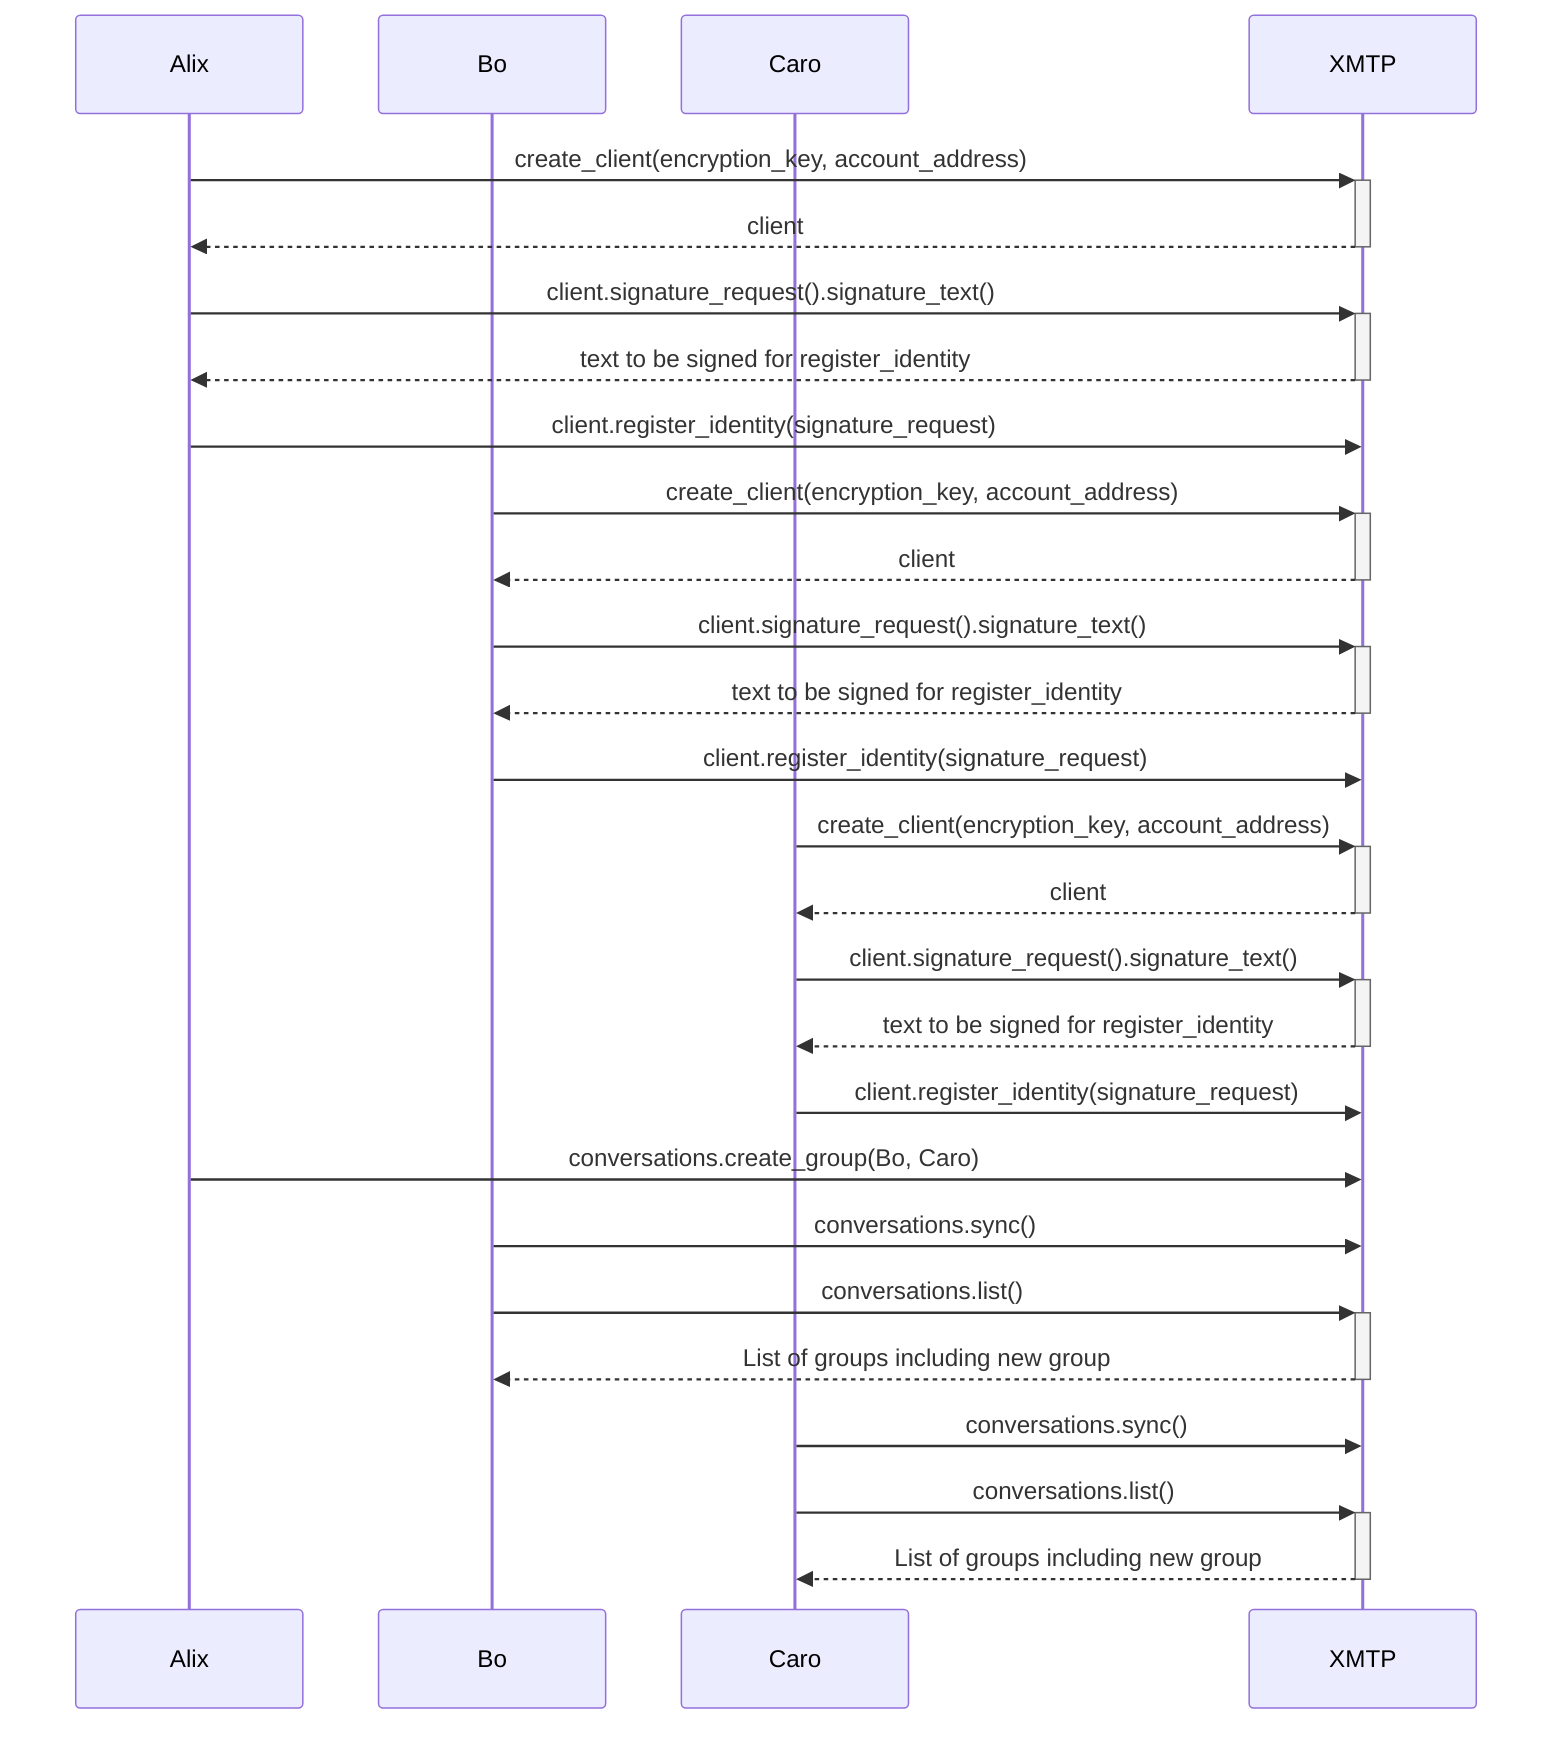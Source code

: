 sequenceDiagram
    participant Alix
    participant Bo
    participant Caro
    participant XMTP

    Alix->>+XMTP: create_client(encryption_key, account_address)
    XMTP-->>-Alix: client
    Alix->>+XMTP: client.signature_request().signature_text()
    XMTP-->>-Alix: text to be signed for register_identity
    Alix->>XMTP: client.register_identity(signature_request)
    Bo->>+XMTP: create_client(encryption_key, account_address)
    XMTP-->>-Bo: client
    Bo->>+XMTP: client.signature_request().signature_text()
    XMTP-->>-Bo: text to be signed for register_identity
    Bo->>XMTP: client.register_identity(signature_request)
    Caro->>+XMTP: create_client(encryption_key, account_address)
    XMTP-->>-Caro: client
    Caro->>+XMTP: client.signature_request().signature_text()
    XMTP-->>-Caro: text to be signed for register_identity
    Caro->>XMTP: client.register_identity(signature_request)
    Alix->>XMTP: conversations.create_group(Bo, Caro)
    Bo->>XMTP: conversations.sync()
    Bo->>+XMTP: conversations.list()
    XMTP-->>-Bo: List of groups including new group
    Caro->>XMTP: conversations.sync()
    Caro->>+XMTP: conversations.list()
    XMTP-->>-Caro: List of groups including new group
